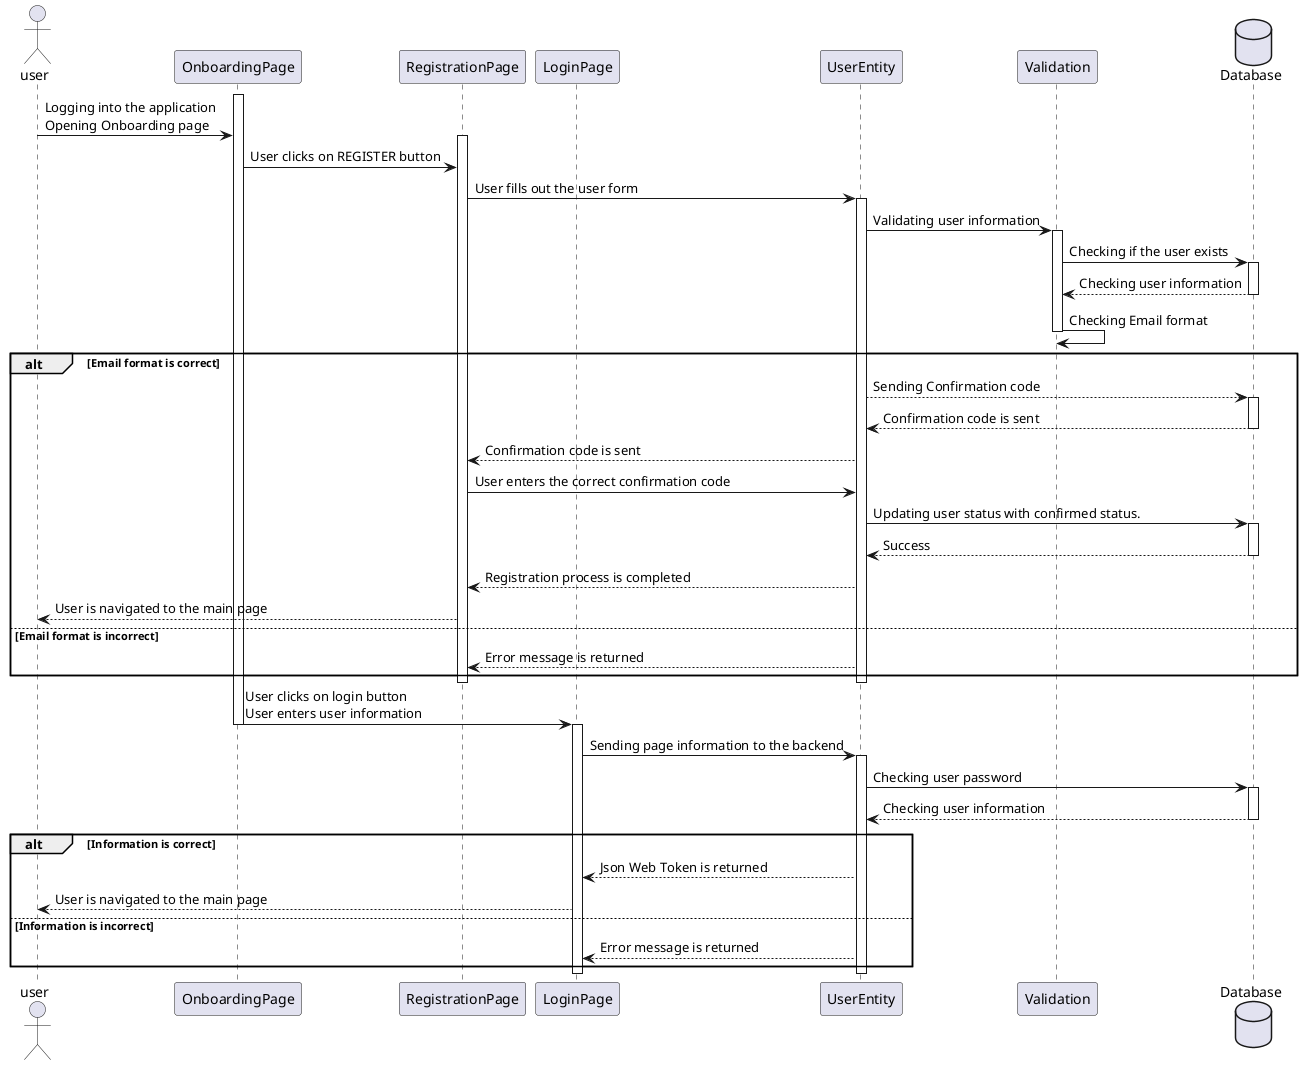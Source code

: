 @startuml
actor user as User
participant OnboardingPage as OnboardingPage
participant RegistrationPage as RegistrationPage
participant LoginPage as LoginPage
participant UserEntity as UserEntity
participant Validation as Validation
database Database

activate OnboardingPage
User -> OnboardingPage: Logging into the application\nOpening Onboarding page
activate RegistrationPage

OnboardingPage -> RegistrationPage: User clicks on REGISTER button
RegistrationPage -> UserEntity: User fills out the user form
activate UserEntity

UserEntity -> Validation: Validating user information 
activate Validation
Validation -> Database: Checking if the user exists
activate Database
Database --> Validation: Checking user information
deactivate Database

Validation -> Validation : Checking Email format

deactivate Validation

alt Email format is correct
    UserEntity --> Database: Sending Confirmation code
    activate Database
    Database --> UserEntity: Confirmation code is sent
    deactivate Database
    UserEntity --> RegistrationPage: Confirmation code is sent
    RegistrationPage -> UserEntity: User enters the correct confirmation code
    UserEntity -> Database: Updating user status with confirmed status.
    activate Database
    Database --> UserEntity: Success
    deactivate Database
    UserEntity --> RegistrationPage: Registration process is completed
    RegistrationPage --> User: User is navigated to the main page
else Email format is incorrect
    UserEntity --> RegistrationPage: Error message is returned
end
deactivate UserEntity
deactivate RegistrationPage

OnboardingPage -> LoginPage: User clicks on login button\nUser enters user information
deactivate OnboardingPage
activate LoginPage
LoginPage -> UserEntity: Sending page information to the backend
activate UserEntity
UserEntity -> Database: Checking user password
activate Database
Database --> UserEntity: Checking user information
deactivate Database
alt Information is correct
    UserEntity --> LoginPage: Json Web Token is returned
    LoginPage --> User: User is navigated to the main page
else Information is incorrect
    UserEntity --> LoginPage: Error message is returned
end
deactivate UserEntity
deactivate LoginPage
@enduml
